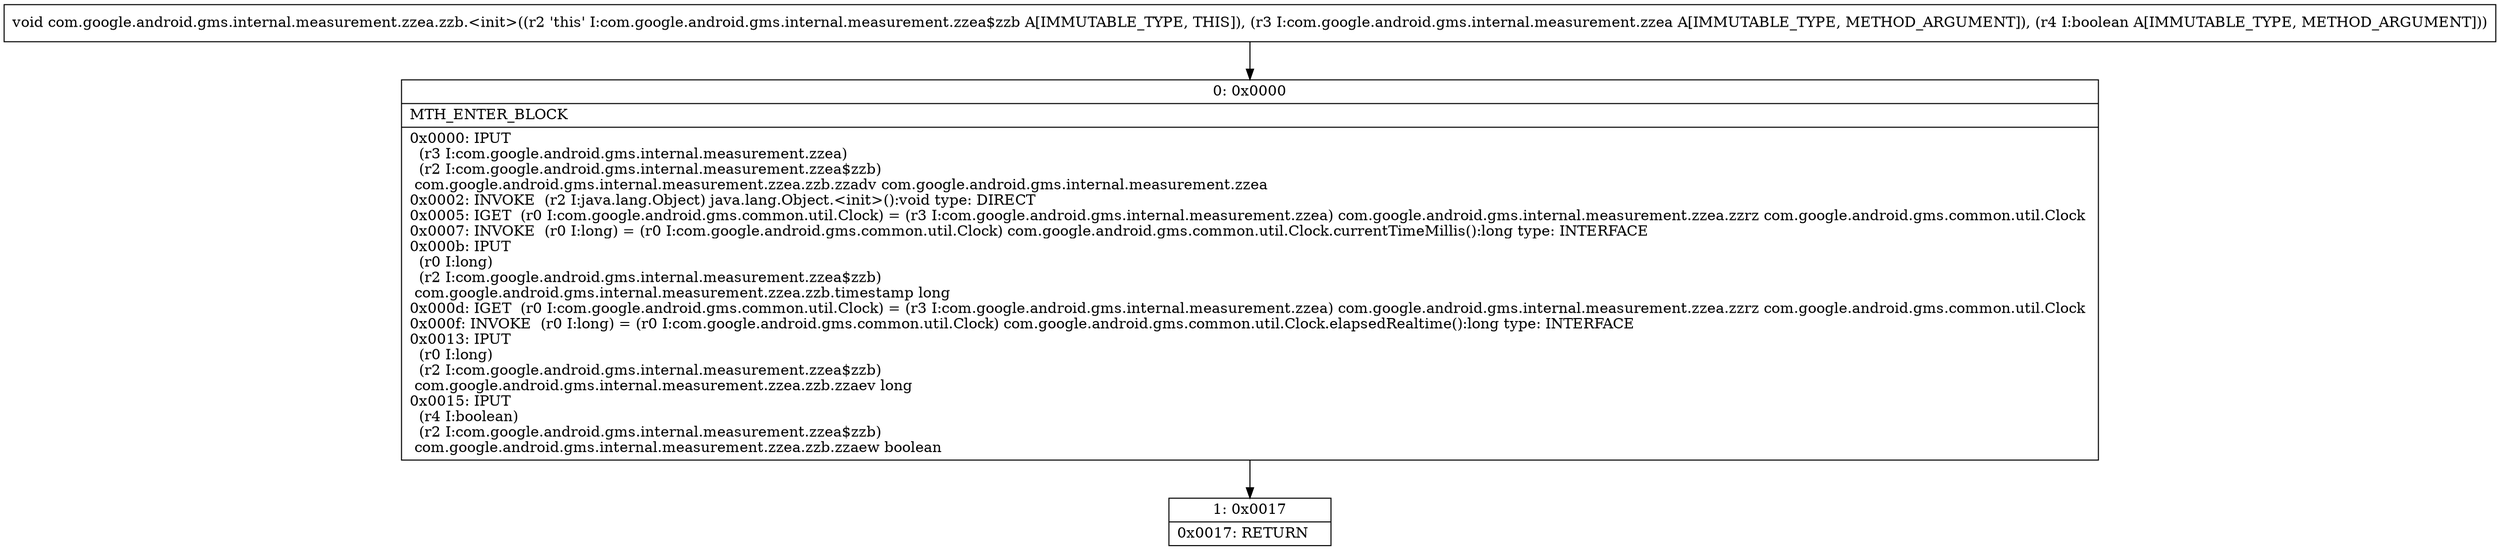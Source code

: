 digraph "CFG forcom.google.android.gms.internal.measurement.zzea.zzb.\<init\>(Lcom\/google\/android\/gms\/internal\/measurement\/zzea;Z)V" {
Node_0 [shape=record,label="{0\:\ 0x0000|MTH_ENTER_BLOCK\l|0x0000: IPUT  \l  (r3 I:com.google.android.gms.internal.measurement.zzea)\l  (r2 I:com.google.android.gms.internal.measurement.zzea$zzb)\l com.google.android.gms.internal.measurement.zzea.zzb.zzadv com.google.android.gms.internal.measurement.zzea \l0x0002: INVOKE  (r2 I:java.lang.Object) java.lang.Object.\<init\>():void type: DIRECT \l0x0005: IGET  (r0 I:com.google.android.gms.common.util.Clock) = (r3 I:com.google.android.gms.internal.measurement.zzea) com.google.android.gms.internal.measurement.zzea.zzrz com.google.android.gms.common.util.Clock \l0x0007: INVOKE  (r0 I:long) = (r0 I:com.google.android.gms.common.util.Clock) com.google.android.gms.common.util.Clock.currentTimeMillis():long type: INTERFACE \l0x000b: IPUT  \l  (r0 I:long)\l  (r2 I:com.google.android.gms.internal.measurement.zzea$zzb)\l com.google.android.gms.internal.measurement.zzea.zzb.timestamp long \l0x000d: IGET  (r0 I:com.google.android.gms.common.util.Clock) = (r3 I:com.google.android.gms.internal.measurement.zzea) com.google.android.gms.internal.measurement.zzea.zzrz com.google.android.gms.common.util.Clock \l0x000f: INVOKE  (r0 I:long) = (r0 I:com.google.android.gms.common.util.Clock) com.google.android.gms.common.util.Clock.elapsedRealtime():long type: INTERFACE \l0x0013: IPUT  \l  (r0 I:long)\l  (r2 I:com.google.android.gms.internal.measurement.zzea$zzb)\l com.google.android.gms.internal.measurement.zzea.zzb.zzaev long \l0x0015: IPUT  \l  (r4 I:boolean)\l  (r2 I:com.google.android.gms.internal.measurement.zzea$zzb)\l com.google.android.gms.internal.measurement.zzea.zzb.zzaew boolean \l}"];
Node_1 [shape=record,label="{1\:\ 0x0017|0x0017: RETURN   \l}"];
MethodNode[shape=record,label="{void com.google.android.gms.internal.measurement.zzea.zzb.\<init\>((r2 'this' I:com.google.android.gms.internal.measurement.zzea$zzb A[IMMUTABLE_TYPE, THIS]), (r3 I:com.google.android.gms.internal.measurement.zzea A[IMMUTABLE_TYPE, METHOD_ARGUMENT]), (r4 I:boolean A[IMMUTABLE_TYPE, METHOD_ARGUMENT])) }"];
MethodNode -> Node_0;
Node_0 -> Node_1;
}

